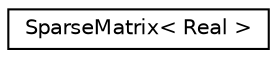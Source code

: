 digraph "Graphical Class Hierarchy"
{
  edge [fontname="Helvetica",fontsize="10",labelfontname="Helvetica",labelfontsize="10"];
  node [fontname="Helvetica",fontsize="10",shape=record];
  rankdir="LR";
  Node0 [label="SparseMatrix\< Real \>",height=0.2,width=0.4,color="black", fillcolor="white", style="filled",URL="$classkaldi_1_1SparseMatrix.html"];
}
